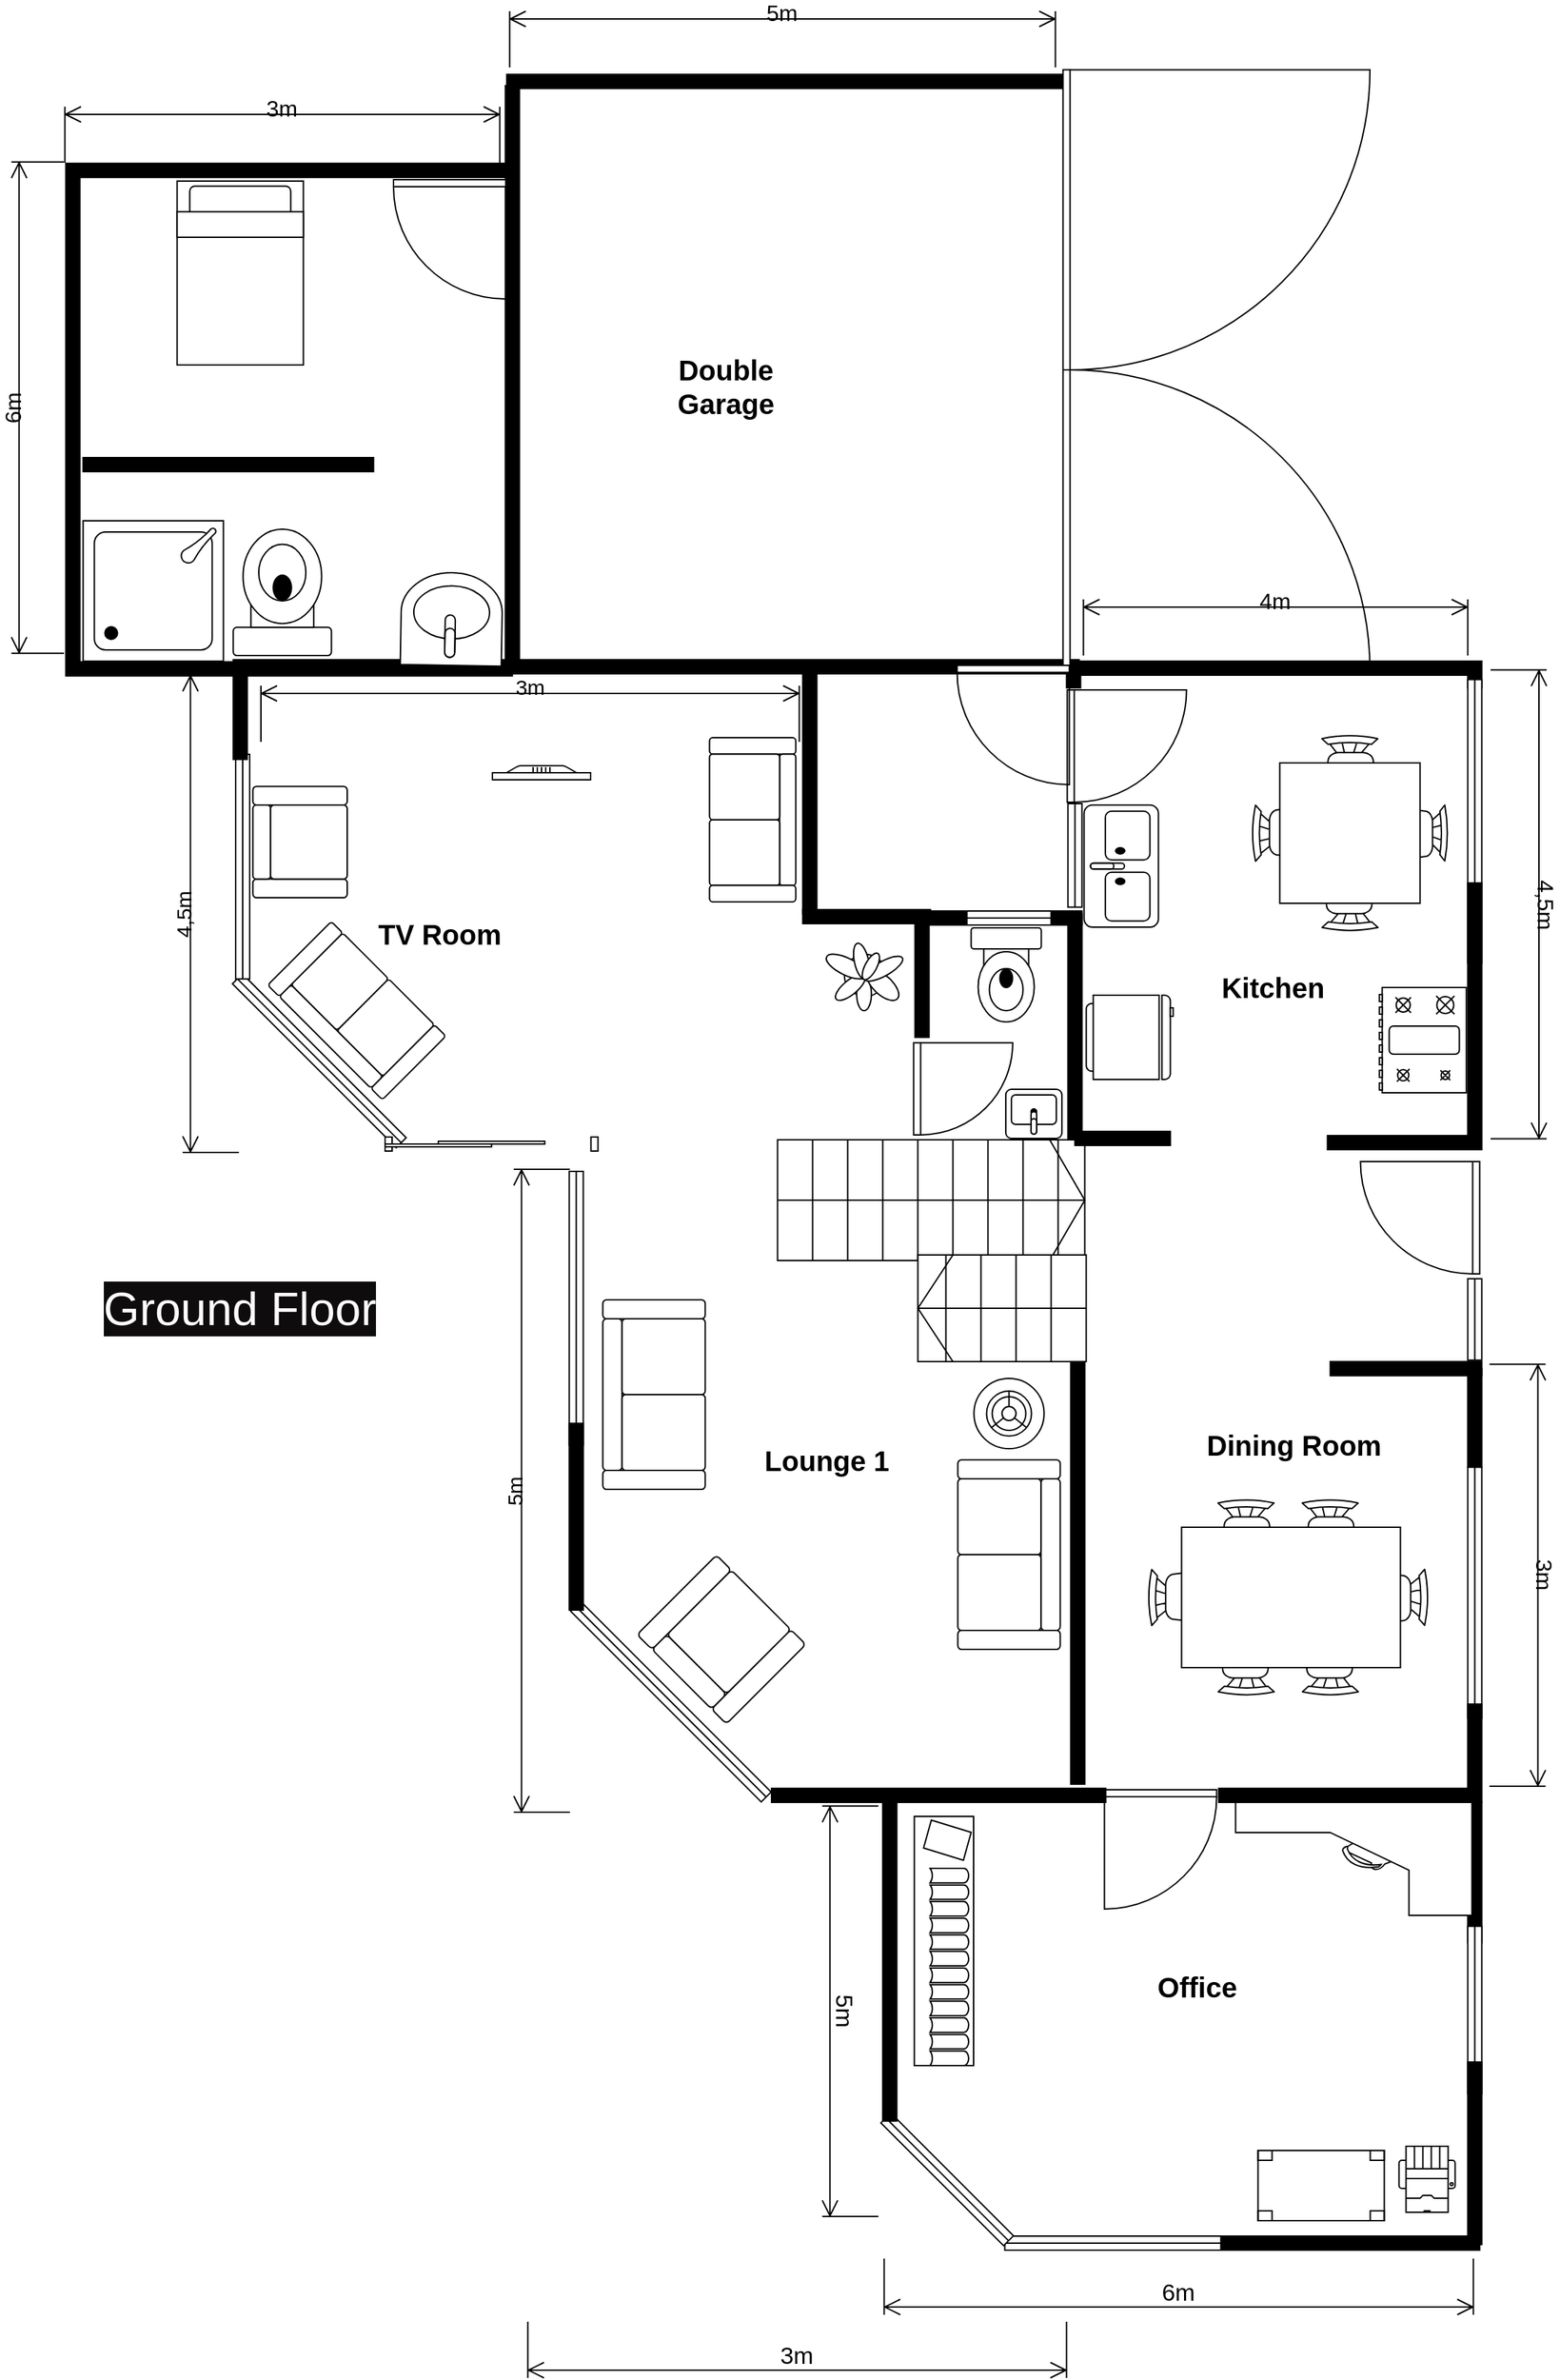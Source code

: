 <mxfile version="22.1.4" type="github" pages="2">
  <diagram id="TfJ3RopJOZgkZML33jeT" name="Ground floor">
    <mxGraphModel dx="3609" dy="3244" grid="1" gridSize="10" guides="1" tooltips="1" connect="1" arrows="1" fold="1" page="1" pageScale="1" pageWidth="850" pageHeight="1100" math="0" shadow="0">
      <root>
        <mxCell id="0" />
        <mxCell id="1" parent="0" />
        <mxCell id="dLeaGxL-0M-yPJVCzWEh-1" value="" style="verticalLabelPosition=bottom;html=1;verticalAlign=top;align=center;shape=mxgraph.floorplan.wallU;fillColor=strokeColor;" parent="1" vertex="1">
          <mxGeometry x="-774.75" y="-1580" width="296" height="19" as="geometry" />
        </mxCell>
        <mxCell id="dLeaGxL-0M-yPJVCzWEh-2" value="" style="verticalLabelPosition=bottom;html=1;verticalAlign=top;align=center;shape=mxgraph.floorplan.window;rotation=90;" parent="1" vertex="1">
          <mxGeometry x="-584.69" y="-1470.93" width="201.88" height="10" as="geometry" />
        </mxCell>
        <mxCell id="dLeaGxL-0M-yPJVCzWEh-3" value="" style="verticalLabelPosition=bottom;html=1;verticalAlign=top;align=left;shape=mxgraph.floorplan.doorRight;aspect=fixed;rotation=-90;" parent="1" vertex="1">
          <mxGeometry x="-771.75" y="-1562" width="80" height="85" as="geometry" />
        </mxCell>
        <mxCell id="dLeaGxL-0M-yPJVCzWEh-4" value="" style="verticalLabelPosition=bottom;html=1;verticalAlign=top;align=center;shape=mxgraph.floorplan.wall;fillColor=strokeColor;direction=south;" parent="1" vertex="1">
          <mxGeometry x="-488.75" y="-1422" width="10" height="190" as="geometry" />
        </mxCell>
        <mxCell id="dLeaGxL-0M-yPJVCzWEh-6" value="" style="verticalLabelPosition=bottom;html=1;verticalAlign=top;align=center;shape=mxgraph.floorplan.window;rotation=90;" parent="1" vertex="1">
          <mxGeometry x="-805.62" y="-1446.62" width="73.75" height="10" as="geometry" />
        </mxCell>
        <mxCell id="dLeaGxL-0M-yPJVCzWEh-7" value="" style="verticalLabelPosition=bottom;html=1;verticalAlign=top;align=center;shape=mxgraph.floorplan.wall;fillColor=strokeColor;direction=south;" parent="1" vertex="1">
          <mxGeometry x="-773.74" y="-1400" width="10" height="168" as="geometry" />
        </mxCell>
        <mxCell id="dLeaGxL-0M-yPJVCzWEh-8" value="" style="verticalLabelPosition=bottom;html=1;verticalAlign=top;align=center;shape=mxgraph.floorplan.doorLeft;aspect=fixed;rotation=90;" parent="1" vertex="1">
          <mxGeometry x="-562.75" y="-1226" width="80" height="85" as="geometry" />
        </mxCell>
        <mxCell id="dLeaGxL-0M-yPJVCzWEh-9" value="" style="verticalLabelPosition=bottom;html=1;verticalAlign=top;align=center;shape=mxgraph.floorplan.wall;fillColor=strokeColor;direction=south;rotation=90;" parent="1" vertex="1">
          <mxGeometry x="-541.25" y="-1289.5" width="10" height="105" as="geometry" />
        </mxCell>
        <mxCell id="dLeaGxL-0M-yPJVCzWEh-10" value="" style="verticalLabelPosition=bottom;html=1;verticalAlign=top;align=center;shape=mxgraph.floorplan.wall;fillColor=strokeColor;direction=south;rotation=90;" parent="1" vertex="1">
          <mxGeometry x="-537.75" y="-1130" width="10" height="108" as="geometry" />
        </mxCell>
        <mxCell id="dLeaGxL-0M-yPJVCzWEh-11" value="" style="verticalLabelPosition=bottom;html=1;verticalAlign=top;align=center;shape=mxgraph.floorplan.window;rotation=90;" parent="1" vertex="1">
          <mxGeometry x="-512.73" y="-1116.05" width="57.97" height="10" as="geometry" />
        </mxCell>
        <mxCell id="dLeaGxL-0M-yPJVCzWEh-12" value="" style="verticalLabelPosition=bottom;html=1;verticalAlign=top;align=center;shape=mxgraph.floorplan.window;rotation=90;" parent="1" vertex="1">
          <mxGeometry x="-573.12" y="-921.37" width="178.75" height="10" as="geometry" />
        </mxCell>
        <mxCell id="dLeaGxL-0M-yPJVCzWEh-13" value="" style="verticalLabelPosition=bottom;html=1;verticalAlign=top;align=center;shape=mxgraph.floorplan.wall;fillColor=strokeColor;direction=south;" parent="1" vertex="1">
          <mxGeometry x="-488.75" y="-1076" width="10" height="70" as="geometry" />
        </mxCell>
        <mxCell id="dLeaGxL-0M-yPJVCzWEh-14" value="" style="verticalLabelPosition=bottom;html=1;verticalAlign=top;align=center;shape=mxgraph.floorplan.wall;fillColor=strokeColor;direction=south;rotation=90;" parent="1" vertex="1">
          <mxGeometry x="-578.25" y="-865" width="10" height="186" as="geometry" />
        </mxCell>
        <mxCell id="dLeaGxL-0M-yPJVCzWEh-15" value="" style="verticalLabelPosition=bottom;html=1;verticalAlign=top;align=center;shape=mxgraph.floorplan.wall;fillColor=strokeColor;direction=south;" parent="1" vertex="1">
          <mxGeometry x="-488.75" y="-837" width="10" height="70" as="geometry" />
        </mxCell>
        <mxCell id="dLeaGxL-0M-yPJVCzWEh-18" value="" style="verticalLabelPosition=bottom;html=1;verticalAlign=top;align=center;shape=mxgraph.floorplan.stairs;" parent="1" vertex="1">
          <mxGeometry x="-980.75" y="-1239" width="219" height="86" as="geometry" />
        </mxCell>
        <mxCell id="dLeaGxL-0M-yPJVCzWEh-19" value="" style="verticalLabelPosition=bottom;html=1;verticalAlign=top;align=center;shape=mxgraph.floorplan.stairs;rotation=-180;" parent="1" vertex="1">
          <mxGeometry x="-880.72" y="-1157" width="119.98" height="76" as="geometry" />
        </mxCell>
        <mxCell id="dLeaGxL-0M-yPJVCzWEh-22" value="" style="verticalLabelPosition=bottom;html=1;verticalAlign=top;align=center;shape=mxgraph.floorplan.doorLeft;aspect=fixed;" parent="1" vertex="1">
          <mxGeometry x="-747.74" y="-776" width="80" height="85" as="geometry" />
        </mxCell>
        <mxCell id="dLeaGxL-0M-yPJVCzWEh-23" value="" style="verticalLabelPosition=bottom;html=1;verticalAlign=top;align=center;shape=mxgraph.floorplan.wall;fillColor=strokeColor;direction=south;" parent="1" vertex="1">
          <mxGeometry x="-488.75" y="-767" width="10" height="100" as="geometry" />
        </mxCell>
        <mxCell id="dLeaGxL-0M-yPJVCzWEh-24" value="" style="verticalLabelPosition=bottom;html=1;verticalAlign=top;align=center;shape=mxgraph.floorplan.window;rotation=90;" parent="1" vertex="1">
          <mxGeometry x="-543.43" y="-624.06" width="119.37" height="10" as="geometry" />
        </mxCell>
        <mxCell id="dLeaGxL-0M-yPJVCzWEh-25" value="" style="verticalLabelPosition=bottom;html=1;verticalAlign=top;align=center;shape=mxgraph.floorplan.wall;fillColor=strokeColor;direction=south;" parent="1" vertex="1">
          <mxGeometry x="-488.74" y="-582" width="10" height="130" as="geometry" />
        </mxCell>
        <mxCell id="dLeaGxL-0M-yPJVCzWEh-26" value="" style="verticalLabelPosition=bottom;html=1;verticalAlign=top;align=center;shape=mxgraph.floorplan.wall;fillColor=strokeColor;direction=south;rotation=90;" parent="1" vertex="1">
          <mxGeometry x="-578.25" y="-546" width="10" height="186" as="geometry" />
        </mxCell>
        <mxCell id="dLeaGxL-0M-yPJVCzWEh-27" value="" style="verticalLabelPosition=bottom;html=1;verticalAlign=top;align=center;shape=mxgraph.floorplan.window;" parent="1" vertex="1">
          <mxGeometry x="-818.75" y="-458" width="154" height="10" as="geometry" />
        </mxCell>
        <mxCell id="dLeaGxL-0M-yPJVCzWEh-28" value="" style="verticalLabelPosition=bottom;html=1;verticalAlign=top;align=center;shape=mxgraph.floorplan.window;rotation=45;" parent="1" vertex="1">
          <mxGeometry x="-921.66" y="-503.43" width="123.7" height="10" as="geometry" />
        </mxCell>
        <mxCell id="dLeaGxL-0M-yPJVCzWEh-29" value="" style="verticalLabelPosition=bottom;html=1;verticalAlign=top;align=center;shape=mxgraph.floorplan.wall;fillColor=strokeColor;direction=south;rotation=90;" parent="1" vertex="1">
          <mxGeometry x="-870.9" y="-891.11" width="10" height="238.22" as="geometry" />
        </mxCell>
        <mxCell id="dLeaGxL-0M-yPJVCzWEh-30" value="" style="verticalLabelPosition=bottom;html=1;verticalAlign=top;align=center;shape=mxgraph.floorplan.wall;fillColor=strokeColor;direction=south;" parent="1" vertex="1">
          <mxGeometry x="-905.75" y="-776" width="10" height="236" as="geometry" />
        </mxCell>
        <mxCell id="dLeaGxL-0M-yPJVCzWEh-31" value="" style="verticalLabelPosition=bottom;html=1;verticalAlign=top;align=center;shape=mxgraph.floorplan.refrigerator;rotation=-90;" parent="1" vertex="1">
          <mxGeometry x="-759.75" y="-1343" width="60" height="62" as="geometry" />
        </mxCell>
        <mxCell id="dLeaGxL-0M-yPJVCzWEh-34" value="" style="verticalLabelPosition=bottom;html=1;verticalAlign=top;align=center;shape=mxgraph.floorplan.wall;fillColor=strokeColor;direction=south;" parent="1" vertex="1">
          <mxGeometry x="-771.75" y="-1080" width="10" height="300" as="geometry" />
        </mxCell>
        <mxCell id="dLeaGxL-0M-yPJVCzWEh-35" value="" style="verticalLabelPosition=bottom;html=1;verticalAlign=top;align=center;shape=mxgraph.floorplan.chair;shadow=0;" parent="1" vertex="1">
          <mxGeometry x="-592.75" y="-1527.5" width="40" height="52" as="geometry" />
        </mxCell>
        <mxCell id="dLeaGxL-0M-yPJVCzWEh-36" value="" style="verticalLabelPosition=bottom;html=1;verticalAlign=top;align=center;shape=mxgraph.floorplan.chair;shadow=0;direction=west;" parent="1" vertex="1">
          <mxGeometry x="-592.75" y="-1439.5" width="40" height="52" as="geometry" />
        </mxCell>
        <mxCell id="dLeaGxL-0M-yPJVCzWEh-37" value="" style="verticalLabelPosition=bottom;html=1;verticalAlign=top;align=center;shape=mxgraph.floorplan.chair;shadow=0;direction=north;" parent="1" vertex="1">
          <mxGeometry x="-642.75" y="-1477.5" width="52" height="40" as="geometry" />
        </mxCell>
        <mxCell id="dLeaGxL-0M-yPJVCzWEh-38" value="" style="verticalLabelPosition=bottom;html=1;verticalAlign=top;align=center;shape=mxgraph.floorplan.chair;shadow=0;direction=south" parent="1" vertex="1">
          <mxGeometry x="-548.25" y="-1477.5" width="45.5" height="40" as="geometry" />
        </mxCell>
        <mxCell id="dLeaGxL-0M-yPJVCzWEh-39" value="" style="shape=rect;shadow=0;html=1;" parent="1" vertex="1">
          <mxGeometry x="-622.75" y="-1507.5" width="100" height="100" as="geometry" />
        </mxCell>
        <mxCell id="dLeaGxL-0M-yPJVCzWEh-41" value="" style="verticalLabelPosition=bottom;html=1;verticalAlign=top;align=center;shape=mxgraph.floorplan.sink_double2;rotation=-90;" parent="1" vertex="1">
          <mxGeometry x="-779.25" y="-1460.5" width="87" height="53" as="geometry" />
        </mxCell>
        <mxCell id="dLeaGxL-0M-yPJVCzWEh-43" value="" style="verticalLabelPosition=bottom;html=1;verticalAlign=top;align=center;shape=mxgraph.floorplan.window;rotation=-135;" parent="1" vertex="1">
          <mxGeometry x="-1152.76" y="-843.75" width="192.02" height="10" as="geometry" />
        </mxCell>
        <mxCell id="dLeaGxL-0M-yPJVCzWEh-45" value="" style="verticalLabelPosition=bottom;html=1;verticalAlign=top;align=center;shape=mxgraph.floorplan.window;rotation=-90;" parent="1" vertex="1">
          <mxGeometry x="-1221.74" y="-1124" width="195" height="10" as="geometry" />
        </mxCell>
        <mxCell id="dLeaGxL-0M-yPJVCzWEh-47" value="" style="verticalLabelPosition=bottom;html=1;verticalAlign=top;align=center;shape=mxgraph.floorplan.window;rotation=-135;" parent="1" vertex="1">
          <mxGeometry x="-1389.98" y="-1300.31" width="165.16" height="10" as="geometry" />
        </mxCell>
        <mxCell id="dLeaGxL-0M-yPJVCzWEh-48" value="" style="verticalLabelPosition=bottom;html=1;verticalAlign=top;align=center;shape=mxgraph.floorplan.window;rotation=90;" parent="1" vertex="1">
          <mxGeometry x="-1442.01" y="-1439.11" width="160" height="11" as="geometry" />
        </mxCell>
        <mxCell id="dLeaGxL-0M-yPJVCzWEh-51" value="" style="verticalLabelPosition=bottom;html=1;verticalAlign=top;align=center;shape=mxgraph.floorplan.wall;fillColor=strokeColor;" parent="1" vertex="1">
          <mxGeometry x="-877.75" y="-1402" width="114" height="10" as="geometry" />
        </mxCell>
        <mxCell id="dLeaGxL-0M-yPJVCzWEh-52" value="" style="verticalLabelPosition=bottom;html=1;verticalAlign=top;align=center;shape=mxgraph.floorplan.wall;fillColor=strokeColor;direction=south;" parent="1" vertex="1">
          <mxGeometry x="-882.75" y="-1402" width="10" height="90" as="geometry" />
        </mxCell>
        <mxCell id="dLeaGxL-0M-yPJVCzWEh-53" value="" style="verticalLabelPosition=bottom;html=1;verticalAlign=top;align=center;shape=mxgraph.floorplan.doorRight;aspect=fixed;rotation=-90;" parent="1" vertex="1">
          <mxGeometry x="-881.7" y="-1310.18" width="65.64" height="69.74" as="geometry" />
        </mxCell>
        <mxCell id="dLeaGxL-0M-yPJVCzWEh-54" value="" style="verticalLabelPosition=bottom;html=1;verticalAlign=top;align=center;shape=mxgraph.floorplan.sink_22;rotation=-180;" parent="1" vertex="1">
          <mxGeometry x="-818.05" y="-1275" width="40" height="35" as="geometry" />
        </mxCell>
        <mxCell id="dLeaGxL-0M-yPJVCzWEh-55" value="" style="verticalLabelPosition=bottom;html=1;verticalAlign=top;align=center;shape=mxgraph.floorplan.toilet;" parent="1" vertex="1">
          <mxGeometry x="-842.75" y="-1390" width="50" height="67" as="geometry" />
        </mxCell>
        <mxCell id="dLeaGxL-0M-yPJVCzWEh-56" value="" style="verticalLabelPosition=bottom;html=1;verticalAlign=top;align=center;shape=mxgraph.floorplan.window;" parent="1" vertex="1">
          <mxGeometry x="-845.75" y="-1402" width="60" height="10" as="geometry" />
        </mxCell>
        <mxCell id="dLeaGxL-0M-yPJVCzWEh-57" value="" style="verticalLabelPosition=bottom;html=1;verticalAlign=top;align=center;shape=mxgraph.floorplan.wall;fillColor=strokeColor;" parent="1" vertex="1">
          <mxGeometry x="-962.75" y="-1403" width="91" height="10" as="geometry" />
        </mxCell>
        <mxCell id="dLeaGxL-0M-yPJVCzWEh-58" value="" style="verticalLabelPosition=bottom;html=1;verticalAlign=top;align=center;shape=mxgraph.floorplan.wall;fillColor=strokeColor;direction=south;" parent="1" vertex="1">
          <mxGeometry x="-962.75" y="-1570" width="10" height="170" as="geometry" />
        </mxCell>
        <mxCell id="dLeaGxL-0M-yPJVCzWEh-60" value="" style="verticalLabelPosition=bottom;html=1;verticalAlign=top;align=center;shape=mxgraph.floorplan.chair;shadow=0;" parent="1" vertex="1">
          <mxGeometry x="-666.75" y="-983" width="40" height="52" as="geometry" />
        </mxCell>
        <mxCell id="dLeaGxL-0M-yPJVCzWEh-61" value="" style="verticalLabelPosition=bottom;html=1;verticalAlign=top;align=center;shape=mxgraph.floorplan.chair;shadow=0;direction=west;" parent="1" vertex="1">
          <mxGeometry x="-666.75" y="-895" width="40" height="52" as="geometry" />
        </mxCell>
        <mxCell id="dLeaGxL-0M-yPJVCzWEh-62" value="" style="verticalLabelPosition=bottom;html=1;verticalAlign=top;align=center;shape=mxgraph.floorplan.chair;shadow=0;direction=north;" parent="1" vertex="1">
          <mxGeometry x="-716.75" y="-933" width="52" height="40" as="geometry" />
        </mxCell>
        <mxCell id="dLeaGxL-0M-yPJVCzWEh-63" value="" style="verticalLabelPosition=bottom;html=1;verticalAlign=top;align=center;shape=mxgraph.floorplan.chair;shadow=0;direction=south" parent="1" vertex="1">
          <mxGeometry x="-568.75" y="-933" width="52" height="40" as="geometry" />
        </mxCell>
        <mxCell id="dLeaGxL-0M-yPJVCzWEh-64" value="" style="verticalLabelPosition=bottom;html=1;verticalAlign=top;align=center;shape=mxgraph.floorplan.chair;shadow=0;" parent="1" vertex="1">
          <mxGeometry x="-606.75" y="-983" width="40" height="52" as="geometry" />
        </mxCell>
        <mxCell id="dLeaGxL-0M-yPJVCzWEh-65" value="" style="verticalLabelPosition=bottom;html=1;verticalAlign=top;align=center;shape=mxgraph.floorplan.chair;shadow=0;direction=west;" parent="1" vertex="1">
          <mxGeometry x="-606.75" y="-895" width="40" height="52" as="geometry" />
        </mxCell>
        <mxCell id="dLeaGxL-0M-yPJVCzWEh-66" value="" style="shape=rect;shadow=0;html=1;" parent="1" vertex="1">
          <mxGeometry x="-692.75" y="-963" width="156" height="100" as="geometry" />
        </mxCell>
        <mxCell id="dLeaGxL-0M-yPJVCzWEh-67" value="" style="verticalLabelPosition=bottom;html=1;verticalAlign=top;align=center;shape=mxgraph.floorplan.couch;rotation=90;" parent="1" vertex="1">
          <mxGeometry x="-883.25" y="-980" width="135" height="73" as="geometry" />
        </mxCell>
        <mxCell id="dLeaGxL-0M-yPJVCzWEh-69" value="" style="verticalLabelPosition=bottom;html=1;verticalAlign=top;align=center;shape=mxgraph.floorplan.sofa;rotation=-90;" parent="1" vertex="1">
          <mxGeometry x="-1360.75" y="-1484.75" width="79.25" height="67.25" as="geometry" />
        </mxCell>
        <mxCell id="dLeaGxL-0M-yPJVCzWEh-71" value="" style="verticalLabelPosition=bottom;html=1;verticalAlign=top;align=center;shape=mxgraph.floorplan.couch;rotation=-135;" parent="1" vertex="1">
          <mxGeometry x="-1338.41" y="-1363.08" width="115.51" height="64.09" as="geometry" />
        </mxCell>
        <mxCell id="dLeaGxL-0M-yPJVCzWEh-72" value="" style="verticalLabelPosition=bottom;html=1;verticalAlign=top;align=center;shape=mxgraph.floorplan.sofa;rotation=-135;" parent="1" vertex="1">
          <mxGeometry x="-1065.75" y="-923" width="90" height="80" as="geometry" />
        </mxCell>
        <mxCell id="dLeaGxL-0M-yPJVCzWEh-74" value="" style="verticalLabelPosition=bottom;html=1;verticalAlign=top;align=center;shape=mxgraph.floorplan.desk_corner;rotation=90;" parent="1" vertex="1">
          <mxGeometry x="-610.24" y="-811" width="80.49" height="168.5" as="geometry" />
        </mxCell>
        <mxCell id="dLeaGxL-0M-yPJVCzWEh-77" value="" style="verticalLabelPosition=bottom;html=1;verticalAlign=top;align=center;shape=mxgraph.floorplan.doorSlidingGlass;dx=0.25;rotation=0;" parent="1" vertex="1">
          <mxGeometry x="-1260.5" y="-1241" width="151.75" height="10" as="geometry" />
        </mxCell>
        <mxCell id="dLeaGxL-0M-yPJVCzWEh-83" value="" style="verticalLabelPosition=bottom;html=1;verticalAlign=top;align=center;shape=mxgraph.floorplan.flat_tv;" parent="1" vertex="1">
          <mxGeometry x="-1184" y="-1505.5" width="70" height="10" as="geometry" />
        </mxCell>
        <mxCell id="dLeaGxL-0M-yPJVCzWEh-85" value="" style="verticalLabelPosition=bottom;html=1;verticalAlign=top;align=center;shape=mxgraph.floorplan.range_2;rotation=90;" parent="1" vertex="1">
          <mxGeometry x="-558.25" y="-1341" width="75" height="62" as="geometry" />
        </mxCell>
        <mxCell id="dLeaGxL-0M-yPJVCzWEh-86" value="" style="verticalLabelPosition=bottom;html=1;verticalAlign=top;align=center;shape=mxgraph.floorplan.printer;" parent="1" vertex="1">
          <mxGeometry x="-537.75" y="-522" width="40" height="47" as="geometry" />
        </mxCell>
        <mxCell id="dLeaGxL-0M-yPJVCzWEh-87" value="" style="verticalLabelPosition=bottom;html=1;verticalAlign=top;align=center;shape=mxgraph.floorplan.table;" parent="1" vertex="1">
          <mxGeometry x="-638.25" y="-519" width="90" height="50" as="geometry" />
        </mxCell>
        <mxCell id="dLeaGxL-0M-yPJVCzWEh-88" value="" style="verticalLabelPosition=bottom;html=1;verticalAlign=top;align=center;shape=mxgraph.floorplan.wall;fillColor=strokeColor;" parent="1" vertex="1">
          <mxGeometry x="-768.75" y="-1245" width="68" height="10" as="geometry" />
        </mxCell>
        <mxCell id="dLeaGxL-0M-yPJVCzWEh-89" value="" style="verticalLabelPosition=bottom;html=1;verticalAlign=top;align=center;shape=mxgraph.floorplan.wall;fillColor=strokeColor;" parent="1" vertex="1">
          <mxGeometry x="-1368.75" y="-1581" width="603" height="10" as="geometry" />
        </mxCell>
        <mxCell id="dLeaGxL-0M-yPJVCzWEh-90" value="" style="verticalLabelPosition=bottom;html=1;verticalAlign=top;align=center;shape=mxgraph.floorplan.wall;fillColor=strokeColor;direction=south;" parent="1" vertex="1">
          <mxGeometry x="-1355.75" y="-1990" width="372" height="409" as="geometry" />
        </mxCell>
        <mxCell id="dLeaGxL-0M-yPJVCzWEh-91" value="" style="verticalLabelPosition=bottom;html=1;verticalAlign=top;align=center;shape=mxgraph.floorplan.wall;fillColor=strokeColor;" parent="1" vertex="1">
          <mxGeometry x="-1173.75" y="-1998" width="401" height="10" as="geometry" />
        </mxCell>
        <mxCell id="dLeaGxL-0M-yPJVCzWEh-99" value="" style="verticalLabelPosition=bottom;html=1;verticalAlign=top;align=center;shape=mxgraph.floorplan.floor_lamp;" parent="1" vertex="1">
          <mxGeometry x="-840.75" y="-1069" width="50" height="50" as="geometry" />
        </mxCell>
        <mxCell id="dLeaGxL-0M-yPJVCzWEh-101" value="" style="verticalLabelPosition=bottom;html=1;verticalAlign=top;align=center;shape=mxgraph.floorplan.plant;" parent="1" vertex="1">
          <mxGeometry x="-944" y="-1382" width="47" height="51" as="geometry" />
        </mxCell>
        <mxCell id="ZJI_Tr9L-ADof7SifKG1-2" value="" style="verticalLabelPosition=bottom;html=1;verticalAlign=top;align=center;shape=mxgraph.floorplan.doorDouble;aspect=fixed;rotation=-90;" parent="1" vertex="1">
          <mxGeometry x="-877.45" y="-1901.09" width="427.53" height="227.12" as="geometry" />
        </mxCell>
        <mxCell id="ZJI_Tr9L-ADof7SifKG1-3" value="" style="verticalLabelPosition=bottom;html=1;verticalAlign=top;align=center;shape=mxgraph.floorplan.bookcase;rotation=-90;" parent="1" vertex="1">
          <mxGeometry x="-950.87" y="-689.37" width="177.5" height="42.25" as="geometry" />
        </mxCell>
        <mxCell id="ZJI_Tr9L-ADof7SifKG1-4" value="Ground Floor" style="text;html=1;strokeColor=none;fillColor=none;align=center;verticalAlign=middle;whiteSpace=wrap;rounded=0;fontSize=33;labelBackgroundColor=#0e0c0c;fontColor=#fdfcfc;" parent="1" vertex="1">
          <mxGeometry x="-1491.75" y="-1169" width="256" height="100" as="geometry" />
        </mxCell>
        <mxCell id="ZJI_Tr9L-ADof7SifKG1-5" value="TV Room" style="text;html=1;strokeColor=none;fillColor=none;align=center;verticalAlign=middle;whiteSpace=wrap;rounded=0;fontSize=20;fontStyle=1" parent="1" vertex="1">
          <mxGeometry x="-1279.75" y="-1401" width="117" height="30" as="geometry" />
        </mxCell>
        <mxCell id="ZJI_Tr9L-ADof7SifKG1-6" value="Lounge 1" style="text;html=1;strokeColor=none;fillColor=none;align=center;verticalAlign=middle;whiteSpace=wrap;rounded=0;fontSize=20;fontStyle=1" parent="1" vertex="1">
          <mxGeometry x="-1004.5" y="-1026" width="117" height="30" as="geometry" />
        </mxCell>
        <mxCell id="ZJI_Tr9L-ADof7SifKG1-7" value="" style="verticalLabelPosition=bottom;html=1;verticalAlign=top;align=center;shape=mxgraph.floorplan.wall;fillColor=strokeColor;direction=south;" parent="1" vertex="1">
          <mxGeometry x="-1129.24" y="-1037" width="10" height="133" as="geometry" />
        </mxCell>
        <mxCell id="ZJI_Tr9L-ADof7SifKG1-8" value="Dining Room" style="text;html=1;strokeColor=none;fillColor=none;align=center;verticalAlign=middle;whiteSpace=wrap;rounded=0;fontSize=20;fontStyle=1" parent="1" vertex="1">
          <mxGeometry x="-676.75" y="-1037.5" width="128.5" height="30" as="geometry" />
        </mxCell>
        <mxCell id="ZJI_Tr9L-ADof7SifKG1-9" value="Kitchen" style="text;html=1;strokeColor=none;fillColor=none;align=center;verticalAlign=middle;whiteSpace=wrap;rounded=0;fontSize=20;fontStyle=1" parent="1" vertex="1">
          <mxGeometry x="-692.25" y="-1363.08" width="128.5" height="30" as="geometry" />
        </mxCell>
        <mxCell id="ZJI_Tr9L-ADof7SifKG1-11" value="Office" style="text;html=1;strokeColor=none;fillColor=none;align=center;verticalAlign=middle;whiteSpace=wrap;rounded=0;fontSize=20;fontStyle=1" parent="1" vertex="1">
          <mxGeometry x="-745.75" y="-651.5" width="128.5" height="30" as="geometry" />
        </mxCell>
        <mxCell id="ZJI_Tr9L-ADof7SifKG1-12" value="Double Garage" style="text;html=1;strokeColor=none;fillColor=none;align=center;verticalAlign=middle;whiteSpace=wrap;rounded=0;fontSize=20;fontStyle=1" parent="1" vertex="1">
          <mxGeometry x="-1075.75" y="-1791" width="117" height="30" as="geometry" />
        </mxCell>
        <mxCell id="ZJI_Tr9L-ADof7SifKG1-15" value="" style="verticalLabelPosition=bottom;html=1;verticalAlign=top;align=center;shape=mxgraph.floorplan.couch;rotation=-90;" parent="1" vertex="1">
          <mxGeometry x="-1136.3" y="-1094" width="135" height="73" as="geometry" />
        </mxCell>
        <mxCell id="afC8MgPaFyeKHxOdlVeM-1" value="" style="verticalLabelPosition=bottom;html=1;verticalAlign=top;align=center;shape=mxgraph.floorplan.couch;rotation=90;" parent="1" vertex="1">
          <mxGeometry x="-1057" y="-1497.75" width="117" height="61.5" as="geometry" />
        </mxCell>
        <mxCell id="afC8MgPaFyeKHxOdlVeM-2" value="&lt;font style=&quot;font-size: 17px;&quot;&gt;5m&lt;/font&gt;" style="shape=dimension;whiteSpace=wrap;html=1;align=center;points=[];verticalAlign=bottom;spacingBottom=3;labelBackgroundColor=none;rotation=90;" parent="1" vertex="1">
          <mxGeometry x="-1075.04" y="-638.15" width="292.34" height="40" as="geometry" />
        </mxCell>
        <mxCell id="afC8MgPaFyeKHxOdlVeM-3" value="&lt;font style=&quot;font-size: 17px;&quot;&gt;6m&lt;/font&gt;" style="shape=dimension;whiteSpace=wrap;html=1;align=center;points=[];verticalAlign=bottom;spacingBottom=3;labelBackgroundColor=none;rotation=0;" parent="1" vertex="1">
          <mxGeometry x="-904.75" y="-442" width="420" height="40" as="geometry" />
        </mxCell>
        <mxCell id="afC8MgPaFyeKHxOdlVeM-4" value="&lt;font style=&quot;font-size: 16px;&quot;&gt;4m&lt;/font&gt;" style="shape=dimension;direction=west;whiteSpace=wrap;html=1;align=center;points=[];verticalAlign=top;spacingTop=-15;labelBackgroundColor=none;" parent="1" vertex="1">
          <mxGeometry x="-762.73" y="-1624" width="273.98" height="40" as="geometry" />
        </mxCell>
        <mxCell id="afC8MgPaFyeKHxOdlVeM-5" value="&lt;span style=&quot;font-size: 16px;&quot;&gt;3m&lt;/span&gt;" style="shape=dimension;direction=west;whiteSpace=wrap;html=1;align=center;points=[];verticalAlign=top;spacingTop=-15;labelBackgroundColor=none;rotation=90;" parent="1" vertex="1">
          <mxGeometry x="-603.57" y="-948.8" width="300.62" height="40" as="geometry" />
        </mxCell>
        <mxCell id="afC8MgPaFyeKHxOdlVeM-6" value="&lt;span style=&quot;font-size: 16px;&quot;&gt;4,5m&lt;/span&gt;" style="shape=dimension;direction=west;whiteSpace=wrap;html=1;align=center;points=[];verticalAlign=top;spacingTop=-15;labelBackgroundColor=none;rotation=90;" parent="1" vertex="1">
          <mxGeometry x="-619.5" y="-1426.75" width="334" height="40" as="geometry" />
        </mxCell>
        <mxCell id="afC8MgPaFyeKHxOdlVeM-7" value="&lt;span style=&quot;font-size: 16px;&quot;&gt;6m&lt;/span&gt;" style="shape=dimension;direction=west;whiteSpace=wrap;html=1;align=center;points=[];verticalAlign=top;spacingTop=-15;labelBackgroundColor=none;rotation=-90;" parent="1" vertex="1">
          <mxGeometry x="-1683.13" y="-1779.38" width="350" height="37.5" as="geometry" />
        </mxCell>
        <mxCell id="afC8MgPaFyeKHxOdlVeM-8" value="&lt;span style=&quot;font-size: 16px;&quot;&gt;5m&lt;/span&gt;" style="shape=dimension;direction=west;whiteSpace=wrap;html=1;align=center;points=[];verticalAlign=top;spacingTop=-15;labelBackgroundColor=none;rotation=0;" parent="1" vertex="1">
          <mxGeometry x="-1171.7" y="-2043" width="389" height="40" as="geometry" />
        </mxCell>
        <mxCell id="afC8MgPaFyeKHxOdlVeM-9" value="&lt;font style=&quot;font-size: 15px;&quot;&gt;5m&lt;/font&gt;" style="shape=dimension;direction=south;whiteSpace=wrap;html=1;align=center;points=[];verticalAlign=top;labelBackgroundColor=none;horizontal=0;spacingTop=-15;" parent="1" vertex="1">
          <mxGeometry x="-1168.75" y="-1218" width="40" height="458" as="geometry" />
        </mxCell>
        <mxCell id="afC8MgPaFyeKHxOdlVeM-10" value="&lt;font style=&quot;font-size: 15px;&quot;&gt;4,5m&lt;br&gt;&lt;/font&gt;" style="shape=dimension;direction=south;whiteSpace=wrap;html=1;align=center;points=[];verticalAlign=top;labelBackgroundColor=none;horizontal=0;spacingTop=-15;" parent="1" vertex="1">
          <mxGeometry x="-1404.75" y="-1570" width="40" height="340" as="geometry" />
        </mxCell>
        <mxCell id="afC8MgPaFyeKHxOdlVeM-11" value="&lt;font style=&quot;font-size: 17px;&quot;&gt;3m&lt;/font&gt;" style="shape=dimension;whiteSpace=wrap;html=1;align=center;points=[];verticalAlign=bottom;spacingBottom=3;labelBackgroundColor=none;rotation=0;" parent="1" vertex="1">
          <mxGeometry x="-1158.75" y="-397" width="384" height="40" as="geometry" />
        </mxCell>
        <mxCell id="afC8MgPaFyeKHxOdlVeM-14" value="&lt;font style=&quot;font-size: 15px;&quot;&gt;3m&lt;/font&gt;" style="shape=dimension;direction=south;whiteSpace=wrap;html=1;align=center;points=[];verticalAlign=top;labelBackgroundColor=none;horizontal=0;spacingTop=-15;rotation=90;" parent="1" vertex="1">
          <mxGeometry x="-1177.12" y="-1734.37" width="40" height="383.75" as="geometry" />
        </mxCell>
        <mxCell id="59hUYJicJnO3x91iuMTW-1" value="" style="verticalLabelPosition=bottom;html=1;verticalAlign=top;align=center;shape=mxgraph.floorplan.wall;fillColor=strokeColor;direction=south;" parent="1" vertex="1">
          <mxGeometry x="-1368.75" y="-1577" width="10" height="67" as="geometry" />
        </mxCell>
        <mxCell id="59hUYJicJnO3x91iuMTW-2" value="" style="verticalLabelPosition=bottom;html=1;verticalAlign=top;align=center;shape=mxgraph.floorplan.doorRight;aspect=fixed;" parent="1" vertex="1">
          <mxGeometry x="-852.75" y="-1577" width="80" height="85" as="geometry" />
        </mxCell>
        <mxCell id="eSjCV1_jloJ_5-SLthVW-2" value="" style="verticalLabelPosition=bottom;html=1;verticalAlign=top;align=center;shape=mxgraph.floorplan.wallU;fillColor=strokeColor;rotation=-90;" parent="1" vertex="1">
          <mxGeometry x="-1511.55" y="-1911.18" width="365.2" height="318.27" as="geometry" />
        </mxCell>
        <mxCell id="eSjCV1_jloJ_5-SLthVW-3" value="" style="verticalLabelPosition=bottom;html=1;verticalAlign=top;align=center;shape=mxgraph.floorplan.doorRight;aspect=fixed;rotation=0;" parent="1" vertex="1">
          <mxGeometry x="-1254.5" y="-1923" width="80" height="85" as="geometry" />
        </mxCell>
        <mxCell id="iR2yha3exfRLZxDjQRqh-1" value="&lt;span style=&quot;font-size: 16px;&quot;&gt;3m&lt;/span&gt;" style="shape=dimension;direction=west;whiteSpace=wrap;html=1;align=center;points=[];verticalAlign=top;spacingTop=-15;labelBackgroundColor=none;rotation=0;" parent="1" vertex="1">
          <mxGeometry x="-1488.75" y="-1975" width="310" height="40" as="geometry" />
        </mxCell>
        <mxCell id="iR2yha3exfRLZxDjQRqh-2" value="" style="verticalLabelPosition=bottom;html=1;verticalAlign=top;align=center;shape=mxgraph.floorplan.sink_1;rotation=-179;" parent="1" vertex="1">
          <mxGeometry x="-1249.12" y="-1643" width="72" height="66" as="geometry" />
        </mxCell>
        <mxCell id="iR2yha3exfRLZxDjQRqh-3" value="" style="verticalLabelPosition=bottom;html=1;verticalAlign=top;align=center;shape=mxgraph.floorplan.bed_single;" parent="1" vertex="1">
          <mxGeometry x="-1408.75" y="-1922" width="90" height="131" as="geometry" />
        </mxCell>
        <mxCell id="iR2yha3exfRLZxDjQRqh-4" value="" style="verticalLabelPosition=bottom;html=1;verticalAlign=top;align=center;shape=mxgraph.floorplan.shower2;" parent="1" vertex="1">
          <mxGeometry x="-1475.75" y="-1680" width="100" height="100" as="geometry" />
        </mxCell>
        <mxCell id="iR2yha3exfRLZxDjQRqh-5" value="" style="verticalLabelPosition=bottom;html=1;verticalAlign=top;align=center;shape=mxgraph.floorplan.toilet;rotation=-180;" parent="1" vertex="1">
          <mxGeometry x="-1368.75" y="-1673.97" width="70" height="90" as="geometry" />
        </mxCell>
        <mxCell id="iR2yha3exfRLZxDjQRqh-6" value="" style="verticalLabelPosition=bottom;html=1;verticalAlign=top;align=center;shape=mxgraph.floorplan.wall;fillColor=strokeColor;" parent="1" vertex="1">
          <mxGeometry x="-1475.75" y="-1725" width="207" height="10" as="geometry" />
        </mxCell>
      </root>
    </mxGraphModel>
  </diagram>
  <diagram id="jsEc85xILnkuP_YAg20E" name="Top Floor">
    <mxGraphModel dx="1900" dy="574" grid="1" gridSize="10" guides="1" tooltips="1" connect="1" arrows="1" fold="1" page="1" pageScale="1" pageWidth="850" pageHeight="1100" math="0" shadow="0">
      <root>
        <mxCell id="0" />
        <mxCell id="1" parent="0" />
        <mxCell id="3lmIftUTH2bkKnzdPWAi-16" value="" style="verticalLabelPosition=bottom;html=1;verticalAlign=top;align=center;shape=mxgraph.floorplan.stairs;" parent="1" vertex="1">
          <mxGeometry x="-96.42" y="400.25" width="254.4" height="124.87" as="geometry" />
        </mxCell>
        <mxCell id="3lmIftUTH2bkKnzdPWAi-17" value="" style="verticalLabelPosition=bottom;html=1;verticalAlign=top;align=center;shape=mxgraph.floorplan.stairs;rotation=-180;" parent="1" vertex="1">
          <mxGeometry x="22.93" y="525.12" width="133.05" height="109" as="geometry" />
        </mxCell>
        <mxCell id="3lmIftUTH2bkKnzdPWAi-36" value="" style="verticalLabelPosition=bottom;html=1;verticalAlign=top;align=center;shape=mxgraph.floorplan.window;rotation=-180;" parent="1" vertex="1">
          <mxGeometry x="-163.52" y="925.12" width="66.5" height="10" as="geometry" />
        </mxCell>
        <mxCell id="3lmIftUTH2bkKnzdPWAi-37" value="" style="verticalLabelPosition=bottom;html=1;verticalAlign=top;align=center;shape=mxgraph.floorplan.window;rotation=-135;" parent="1" vertex="1">
          <mxGeometry x="-268.67" y="881.62" width="123.62" height="10" as="geometry" />
        </mxCell>
        <mxCell id="3lmIftUTH2bkKnzdPWAi-41" value="" style="verticalLabelPosition=bottom;html=1;verticalAlign=top;align=center;shape=mxgraph.floorplan.wall;fillColor=strokeColor;" parent="1" vertex="1">
          <mxGeometry x="38.98" y="255.12" width="114" height="10" as="geometry" />
        </mxCell>
        <mxCell id="3lmIftUTH2bkKnzdPWAi-43" value="" style="verticalLabelPosition=bottom;html=1;verticalAlign=top;align=center;shape=mxgraph.floorplan.doorRight;aspect=fixed;rotation=0;" parent="1" vertex="1">
          <mxGeometry x="-240.51" y="524.93" width="84.89" height="90.19" as="geometry" />
        </mxCell>
        <mxCell id="3lmIftUTH2bkKnzdPWAi-44" value="" style="verticalLabelPosition=bottom;html=1;verticalAlign=top;align=center;shape=mxgraph.floorplan.sink_22;rotation=-180;" parent="1" vertex="1">
          <mxGeometry x="26.98" y="261.12" width="40" height="35" as="geometry" />
        </mxCell>
        <mxCell id="3lmIftUTH2bkKnzdPWAi-45" value="" style="verticalLabelPosition=bottom;html=1;verticalAlign=top;align=center;shape=mxgraph.floorplan.toilet;" parent="1" vertex="1">
          <mxGeometry x="-28.02" y="265.12" width="50" height="67" as="geometry" />
        </mxCell>
        <mxCell id="3lmIftUTH2bkKnzdPWAi-46" value="" style="verticalLabelPosition=bottom;html=1;verticalAlign=top;align=center;shape=mxgraph.floorplan.window;" parent="1" vertex="1">
          <mxGeometry x="70.98" y="255.12" width="60" height="10" as="geometry" />
        </mxCell>
        <mxCell id="3lmIftUTH2bkKnzdPWAi-47" value="" style="verticalLabelPosition=bottom;html=1;verticalAlign=top;align=center;shape=mxgraph.floorplan.wall;fillColor=strokeColor;" parent="1" vertex="1">
          <mxGeometry x="-42.02" y="255.12" width="91" height="10" as="geometry" />
        </mxCell>
        <mxCell id="3lmIftUTH2bkKnzdPWAi-48" value="" style="verticalLabelPosition=bottom;html=1;verticalAlign=top;align=center;shape=mxgraph.floorplan.wall;fillColor=strokeColor;direction=south;" parent="1" vertex="1">
          <mxGeometry x="-46.02" y="165.12" width="10" height="150" as="geometry" />
        </mxCell>
        <mxCell id="3lmIftUTH2bkKnzdPWAi-64" value="" style="verticalLabelPosition=bottom;html=1;verticalAlign=top;align=center;shape=mxgraph.floorplan.wall;fillColor=strokeColor;" parent="1" vertex="1">
          <mxGeometry x="-252.02" y="305.12" width="214" height="10" as="geometry" />
        </mxCell>
        <mxCell id="3lmIftUTH2bkKnzdPWAi-65" value="" style="verticalLabelPosition=bottom;html=1;verticalAlign=top;align=center;shape=mxgraph.floorplan.wall;fillColor=strokeColor;direction=south;" parent="1" vertex="1">
          <mxGeometry x="-252.02" y="165.12" width="10" height="200" as="geometry" />
        </mxCell>
        <mxCell id="3lmIftUTH2bkKnzdPWAi-66" value="" style="verticalLabelPosition=bottom;html=1;verticalAlign=top;align=center;shape=mxgraph.floorplan.doorLeft;aspect=fixed;rotation=-90;" parent="1" vertex="1">
          <mxGeometry x="-246.64" y="170.75" width="60" height="63.75" as="geometry" />
        </mxCell>
        <mxCell id="3lmIftUTH2bkKnzdPWAi-67" value="" style="verticalLabelPosition=bottom;html=1;verticalAlign=top;align=center;shape=mxgraph.floorplan.wall;fillColor=strokeColor;" parent="1" vertex="1">
          <mxGeometry x="-252.02" y="164.12" width="206" height="10" as="geometry" />
        </mxCell>
        <mxCell id="3lmIftUTH2bkKnzdPWAi-68" value="" style="verticalLabelPosition=bottom;html=1;verticalAlign=top;align=center;shape=mxgraph.floorplan.wall;fillColor=strokeColor;" parent="1" vertex="1">
          <mxGeometry x="-612.02" y="164.62" width="360" height="10" as="geometry" />
        </mxCell>
        <mxCell id="3lmIftUTH2bkKnzdPWAi-92" value="Top Floor" style="text;html=1;strokeColor=none;fillColor=none;align=center;verticalAlign=middle;whiteSpace=wrap;rounded=0;fontSize=33;labelBackgroundColor=#0e0c0c;fontColor=#fdfcfc;" parent="1" vertex="1">
          <mxGeometry x="-790" y="515.12" width="256" height="100" as="geometry" />
        </mxCell>
        <mxCell id="3lmIftUTH2bkKnzdPWAi-93" value="Bedroom 2" style="text;html=1;strokeColor=none;fillColor=none;align=center;verticalAlign=middle;whiteSpace=wrap;rounded=0;fontSize=20;fontStyle=1" parent="1" vertex="1">
          <mxGeometry x="-163.02" y="799.52" width="131" height="30" as="geometry" />
        </mxCell>
        <mxCell id="3lmIftUTH2bkKnzdPWAi-94" value="Bedroom 1" style="text;html=1;strokeColor=none;fillColor=none;align=center;verticalAlign=middle;whiteSpace=wrap;rounded=0;fontSize=20;fontStyle=1" parent="1" vertex="1">
          <mxGeometry x="-412.02" y="714.37" width="117" height="30" as="geometry" />
        </mxCell>
        <mxCell id="3lmIftUTH2bkKnzdPWAi-95" value="" style="verticalLabelPosition=bottom;html=1;verticalAlign=top;align=center;shape=mxgraph.floorplan.wall;fillColor=strokeColor;direction=south;" parent="1" vertex="1">
          <mxGeometry x="-250.51" y="525.12" width="10" height="320" as="geometry" />
        </mxCell>
        <mxCell id="3lmIftUTH2bkKnzdPWAi-98" value="Ensuite" style="text;html=1;strokeColor=none;fillColor=none;align=center;verticalAlign=middle;whiteSpace=wrap;rounded=0;fontSize=20;fontStyle=1" parent="1" vertex="1">
          <mxGeometry x="-196.02" y="186.12" width="128.5" height="30" as="geometry" />
        </mxCell>
        <mxCell id="3lmIftUTH2bkKnzdPWAi-102" value="" style="verticalLabelPosition=bottom;html=1;verticalAlign=top;align=center;shape=mxgraph.floorplan.wall;fillColor=strokeColor;" parent="1" vertex="1">
          <mxGeometry x="-512.02" y="445.12" width="270" height="10" as="geometry" />
        </mxCell>
        <mxCell id="3lmIftUTH2bkKnzdPWAi-104" value="" style="verticalLabelPosition=bottom;html=1;verticalAlign=top;align=center;shape=mxgraph.floorplan.bed_double;" parent="1" vertex="1">
          <mxGeometry x="-482.02" y="173.12" width="130" height="132" as="geometry" />
        </mxCell>
        <mxCell id="3lmIftUTH2bkKnzdPWAi-105" value="" style="verticalLabelPosition=bottom;html=1;verticalAlign=top;align=center;shape=mxgraph.floorplan.plant;" parent="1" vertex="1">
          <mxGeometry x="-583.02" y="174.12" width="47" height="51" as="geometry" />
        </mxCell>
        <mxCell id="3lmIftUTH2bkKnzdPWAi-106" value="" style="verticalLabelPosition=bottom;html=1;verticalAlign=top;align=center;shape=mxgraph.floorplan.wall;fillColor=strokeColor;direction=south;" parent="1" vertex="1">
          <mxGeometry x="-612.02" y="165.12" width="10" height="142" as="geometry" />
        </mxCell>
        <mxCell id="3lmIftUTH2bkKnzdPWAi-107" value="" style="verticalLabelPosition=bottom;html=1;verticalAlign=top;align=center;shape=mxgraph.floorplan.window;" parent="1" vertex="1">
          <mxGeometry x="-193.02" y="164.12" width="100" height="10" as="geometry" />
        </mxCell>
        <mxCell id="3lmIftUTH2bkKnzdPWAi-108" value="" style="verticalLabelPosition=bottom;html=1;verticalAlign=top;align=center;shape=mxgraph.floorplan.doorRight;aspect=fixed;rotation=90;" parent="1" vertex="1">
          <mxGeometry x="-324.51" y="365.12" width="80" height="85" as="geometry" />
        </mxCell>
        <mxCell id="3lmIftUTH2bkKnzdPWAi-109" value="" style="verticalLabelPosition=bottom;html=1;verticalAlign=top;align=center;shape=mxgraph.floorplan.shower2;" parent="1" vertex="1">
          <mxGeometry x="-123.02" y="235.12" width="77" height="64" as="geometry" />
        </mxCell>
        <mxCell id="3lmIftUTH2bkKnzdPWAi-110" value="" style="verticalLabelPosition=bottom;html=1;verticalAlign=top;align=center;shape=mxgraph.floorplan.toilet;rotation=-179;" parent="1" vertex="1">
          <mxGeometry x="-236.64" y="241.5" width="50" height="58" as="geometry" />
        </mxCell>
        <mxCell id="3lmIftUTH2bkKnzdPWAi-111" value="" style="verticalLabelPosition=bottom;html=1;verticalAlign=top;align=center;shape=mxgraph.floorplan.sink_1;rotation=90;" parent="1" vertex="1">
          <mxGeometry x="-82.02" y="183.62" width="40" height="35" as="geometry" />
        </mxCell>
        <mxCell id="3lmIftUTH2bkKnzdPWAi-112" value="Main Bedroom" style="text;html=1;strokeColor=none;fillColor=none;align=center;verticalAlign=middle;whiteSpace=wrap;rounded=0;fontSize=20;fontStyle=1" parent="1" vertex="1">
          <mxGeometry x="-516.27" y="366.81" width="154.25" height="30" as="geometry" />
        </mxCell>
        <mxCell id="3lmIftUTH2bkKnzdPWAi-113" value="" style="verticalLabelPosition=bottom;html=1;verticalAlign=top;align=center;shape=mxgraph.floorplan.wall;fillColor=strokeColor;" parent="1" vertex="1">
          <mxGeometry x="-337.02" y="836.12" width="90" height="10" as="geometry" />
        </mxCell>
        <mxCell id="3lmIftUTH2bkKnzdPWAi-114" value="" style="verticalLabelPosition=bottom;html=1;verticalAlign=top;align=center;shape=mxgraph.floorplan.window;rotation=-180;" parent="1" vertex="1">
          <mxGeometry x="-443.5" y="836.12" width="108.52" height="10" as="geometry" />
        </mxCell>
        <mxCell id="3lmIftUTH2bkKnzdPWAi-115" value="" style="verticalLabelPosition=bottom;html=1;verticalAlign=top;align=center;shape=mxgraph.floorplan.window;rotation=-135;" parent="1" vertex="1">
          <mxGeometry x="-534" y="798.37" width="110" height="10" as="geometry" />
        </mxCell>
        <mxCell id="3lmIftUTH2bkKnzdPWAi-116" value="" style="verticalLabelPosition=bottom;html=1;verticalAlign=top;align=center;shape=mxgraph.floorplan.wall;fillColor=strokeColor;direction=south;" parent="1" vertex="1">
          <mxGeometry x="-522.02" y="445.12" width="10" height="320" as="geometry" />
        </mxCell>
        <mxCell id="3lmIftUTH2bkKnzdPWAi-119" value="" style="verticalLabelPosition=bottom;html=1;verticalAlign=top;align=center;shape=mxgraph.floorplan.doorLeft;aspect=fixed;rotation=90;" parent="1" vertex="1">
          <mxGeometry x="-324.51" y="448.62" width="80" height="85" as="geometry" />
        </mxCell>
        <mxCell id="3lmIftUTH2bkKnzdPWAi-120" value="" style="verticalLabelPosition=bottom;html=1;verticalAlign=top;align=center;shape=mxgraph.floorplan.bed_double;rotation=90;" parent="1" vertex="1">
          <mxGeometry x="-393.02" y="555.12" width="115.7" height="155.15" as="geometry" />
        </mxCell>
        <mxCell id="3lmIftUTH2bkKnzdPWAi-39" value="" style="verticalLabelPosition=bottom;html=1;verticalAlign=top;align=center;shape=mxgraph.floorplan.window;rotation=-135;" parent="1" vertex="1">
          <mxGeometry x="-626.66" y="400.25" width="128.87" height="10" as="geometry" />
        </mxCell>
        <mxCell id="3lmIftUTH2bkKnzdPWAi-121" value="" style="verticalLabelPosition=bottom;html=1;verticalAlign=top;align=center;shape=mxgraph.floorplan.window;rotation=-90;" parent="1" vertex="1">
          <mxGeometry x="-637.02" y="330.12" width="60" height="10" as="geometry" />
        </mxCell>
        <mxCell id="3lmIftUTH2bkKnzdPWAi-122" value="" style="verticalLabelPosition=bottom;html=1;verticalAlign=top;align=center;shape=mxgraph.floorplan.wall;fillColor=strokeColor;direction=south;" parent="1" vertex="1">
          <mxGeometry x="24.98" y="525.12" width="10" height="410" as="geometry" />
        </mxCell>
        <mxCell id="3lmIftUTH2bkKnzdPWAi-123" value="" style="verticalLabelPosition=bottom;html=1;verticalAlign=top;align=center;shape=mxgraph.floorplan.wall;fillColor=strokeColor;" parent="1" vertex="1">
          <mxGeometry x="-152.02" y="524.12" width="182.02" height="10" as="geometry" />
        </mxCell>
        <mxCell id="3lmIftUTH2bkKnzdPWAi-124" value="" style="verticalLabelPosition=bottom;html=1;verticalAlign=top;align=center;shape=mxgraph.floorplan.shower2;" parent="1" vertex="1">
          <mxGeometry x="77.98" y="265.12" width="73" height="80" as="geometry" />
        </mxCell>
        <mxCell id="3lmIftUTH2bkKnzdPWAi-125" value="" style="verticalLabelPosition=bottom;html=1;verticalAlign=top;align=center;shape=mxgraph.floorplan.wall;fillColor=strokeColor;direction=south;" parent="1" vertex="1">
          <mxGeometry x="152.98" y="255.12" width="10" height="140" as="geometry" />
        </mxCell>
        <mxCell id="3lmIftUTH2bkKnzdPWAi-126" value="" style="verticalLabelPosition=bottom;html=1;verticalAlign=top;align=center;shape=mxgraph.floorplan.wall;fillColor=strokeColor;" parent="1" vertex="1">
          <mxGeometry x="-102.02" y="387.12" width="265" height="10" as="geometry" />
        </mxCell>
        <mxCell id="3lmIftUTH2bkKnzdPWAi-127" value="" style="verticalLabelPosition=bottom;html=1;verticalAlign=top;align=center;shape=mxgraph.floorplan.doorRight;aspect=fixed;rotation=-90;" parent="1" vertex="1">
          <mxGeometry x="-98.62" y="313.45" width="71.21" height="75.67" as="geometry" />
        </mxCell>
        <mxCell id="3lmIftUTH2bkKnzdPWAi-129" value="" style="verticalLabelPosition=bottom;html=1;verticalAlign=top;align=center;shape=mxgraph.floorplan.wall;fillColor=strokeColor;" parent="1" vertex="1">
          <mxGeometry x="-94.77" y="925.12" width="124.77" height="10" as="geometry" />
        </mxCell>
        <mxCell id="3lmIftUTH2bkKnzdPWAi-130" value="" style="verticalLabelPosition=bottom;html=1;verticalAlign=top;align=center;shape=mxgraph.floorplan.bed_double;rotation=90;" parent="1" vertex="1">
          <mxGeometry x="-155.62" y="634.12" width="120" height="155.15" as="geometry" />
        </mxCell>
        <mxCell id="3lmIftUTH2bkKnzdPWAi-137" value="" style="verticalLabelPosition=bottom;html=1;verticalAlign=top;align=center;shape=mxgraph.floorplan.chair;shadow=0;" parent="1" vertex="1">
          <mxGeometry x="-97.02" y="544.12" width="40" height="52" as="geometry" />
        </mxCell>
        <mxCell id="3lmIftUTH2bkKnzdPWAi-138" value="" style="verticalLabelPosition=bottom;html=1;verticalAlign=top;align=center;shape=mxgraph.floorplan.chair;shadow=0;rotation=180;" parent="1" vertex="1">
          <mxGeometry x="-97.02" y="582.12" width="40" height="52" as="geometry" />
        </mxCell>
        <mxCell id="3lmIftUTH2bkKnzdPWAi-139" value="" style="shape=rect;shadow=0;html=1;" parent="1" vertex="1">
          <mxGeometry x="-110.02" y="564.12" width="64" height="50" as="geometry" />
        </mxCell>
        <mxCell id="3lmIftUTH2bkKnzdPWAi-140" value="" style="verticalLabelPosition=bottom;html=1;verticalAlign=top;align=center;shape=mxgraph.floorplan.chair;shadow=0;" parent="1" vertex="1">
          <mxGeometry x="-484.79" y="465.12" width="40" height="52" as="geometry" />
        </mxCell>
        <mxCell id="3lmIftUTH2bkKnzdPWAi-141" value="" style="verticalLabelPosition=bottom;html=1;verticalAlign=top;align=center;shape=mxgraph.floorplan.chair;shadow=0;rotation=180;" parent="1" vertex="1">
          <mxGeometry x="-484.79" y="503.12" width="40" height="52" as="geometry" />
        </mxCell>
        <mxCell id="3lmIftUTH2bkKnzdPWAi-142" value="" style="shape=rect;shadow=0;html=1;" parent="1" vertex="1">
          <mxGeometry x="-497.79" y="485.12" width="64" height="50" as="geometry" />
        </mxCell>
        <mxCell id="3lmIftUTH2bkKnzdPWAi-143" value="" style="verticalLabelPosition=bottom;html=1;verticalAlign=top;align=center;shape=mxgraph.floorplan.plant;" parent="1" vertex="1">
          <mxGeometry x="-408.02" y="465.12" width="47" height="51" as="geometry" />
        </mxCell>
        <mxCell id="Q41Et9zAUoy3Z305gDON-1" value="Bathroom" style="text;html=1;strokeColor=none;fillColor=none;align=center;verticalAlign=middle;whiteSpace=wrap;rounded=0;fontSize=20;fontStyle=1" parent="1" vertex="1">
          <mxGeometry x="-35.62" y="350.12" width="154.25" height="30" as="geometry" />
        </mxCell>
        <mxCell id="0F2zF-cxnTJ62iHUKSNa-1" value="&lt;font style=&quot;font-size: 15px;&quot;&gt;4,5m&lt;/font&gt;" style="shape=dimension;direction=south;whiteSpace=wrap;html=1;align=center;points=[];verticalAlign=top;labelBackgroundColor=none;horizontal=0;spacingTop=-15;" parent="1" vertex="1">
          <mxGeometry x="-656.02" y="165.12" width="40" height="290" as="geometry" />
        </mxCell>
        <mxCell id="efLawNzU7m1icR6jC2ZX-1" value="&lt;font style=&quot;font-size: 15px;&quot;&gt;3m&lt;/font&gt;" style="shape=dimension;direction=south;whiteSpace=wrap;html=1;align=center;points=[];verticalAlign=top;labelBackgroundColor=none;horizontal=0;spacingTop=-15;rotation=90;" parent="1" vertex="1">
          <mxGeometry x="-444.42" y="-42.13" width="40" height="362" as="geometry" />
        </mxCell>
        <mxCell id="EqubG-QAp7NOC-nDq8N6-1" value="&lt;font style=&quot;font-size: 15px;&quot;&gt;5m&lt;/font&gt;" style="shape=dimension;direction=south;whiteSpace=wrap;html=1;align=center;points=[];verticalAlign=top;labelBackgroundColor=none;horizontal=0;spacingTop=-15;" parent="1" vertex="1">
          <mxGeometry x="-576.02" y="465.12" width="40" height="390" as="geometry" />
        </mxCell>
        <mxCell id="NaTWwRx2G0ZEDItidh1a-1" value="&lt;font style=&quot;font-size: 15px;&quot;&gt;2,5m&lt;/font&gt;" style="shape=dimension;direction=south;whiteSpace=wrap;html=1;align=center;points=[];verticalAlign=top;labelBackgroundColor=none;horizontal=0;spacingTop=-15;rotation=-90;" parent="1" vertex="1">
          <mxGeometry x="-405.02" y="734.37" width="40" height="289.5" as="geometry" />
        </mxCell>
        <mxCell id="NaTWwRx2G0ZEDItidh1a-2" value="&lt;span style=&quot;font-size: 14px;&quot;&gt;3,6m&lt;/span&gt;" style="shape=dimension;direction=south;whiteSpace=wrap;html=1;align=center;points=[];verticalAlign=top;labelBackgroundColor=none;horizontal=0;spacingTop=-15;rotation=-180;" parent="1" vertex="1">
          <mxGeometry x="177.98" y="156.31" width="40" height="239" as="geometry" />
        </mxCell>
        <mxCell id="NaTWwRx2G0ZEDItidh1a-3" value="&lt;font style=&quot;font-size: 15px;&quot;&gt;3m&lt;br&gt;&lt;/font&gt;" style="shape=dimension;direction=south;whiteSpace=wrap;html=1;align=center;points=[];verticalAlign=top;labelBackgroundColor=none;horizontal=0;spacingTop=-15;rotation=-90;" parent="1" vertex="1">
          <mxGeometry x="-120.8" y="821.31" width="40" height="279.13" as="geometry" />
        </mxCell>
        <mxCell id="jFwr8Yh3OkNGtpTVQdaY-1" value="&lt;font style=&quot;font-size: 15px;&quot;&gt;4m&lt;/font&gt;" style="shape=dimension;direction=south;whiteSpace=wrap;html=1;align=center;points=[];verticalAlign=top;labelBackgroundColor=none;horizontal=0;spacingTop=-15;rotation=90;" parent="1" vertex="1">
          <mxGeometry x="-57.15" y="-67" width="40" height="411.75" as="geometry" />
        </mxCell>
        <mxCell id="jFwr8Yh3OkNGtpTVQdaY-2" value="&lt;font style=&quot;font-size: 15px;&quot;&gt;3.5m&lt;br&gt;&lt;/font&gt;" style="shape=dimension;direction=south;whiteSpace=wrap;html=1;align=center;points=[];verticalAlign=top;labelBackgroundColor=none;horizontal=0;spacingTop=-15;rotation=-180;" parent="1" vertex="1">
          <mxGeometry x="31.98" y="534.93" width="40" height="407.81" as="geometry" />
        </mxCell>
      </root>
    </mxGraphModel>
  </diagram>
</mxfile>
